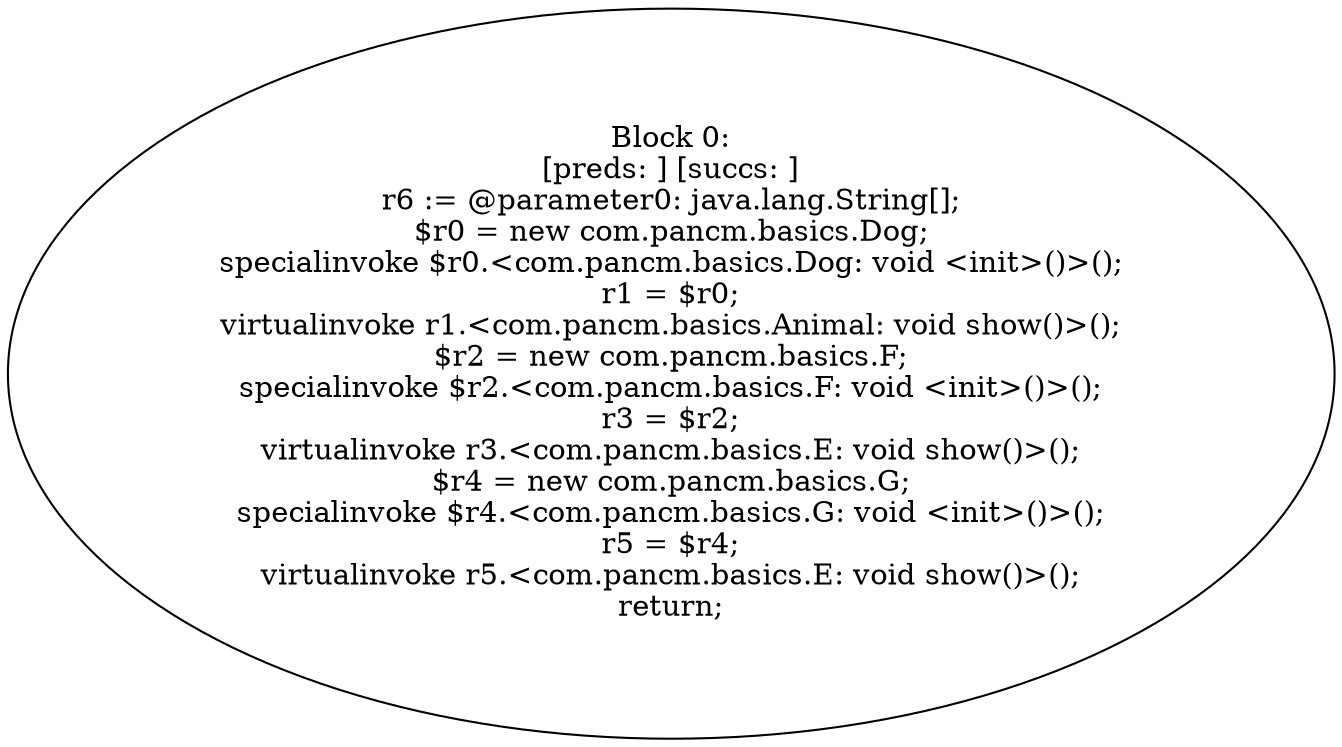 digraph "unitGraph" {
    "Block 0:
[preds: ] [succs: ]
r6 := @parameter0: java.lang.String[];
$r0 = new com.pancm.basics.Dog;
specialinvoke $r0.<com.pancm.basics.Dog: void <init>()>();
r1 = $r0;
virtualinvoke r1.<com.pancm.basics.Animal: void show()>();
$r2 = new com.pancm.basics.F;
specialinvoke $r2.<com.pancm.basics.F: void <init>()>();
r3 = $r2;
virtualinvoke r3.<com.pancm.basics.E: void show()>();
$r4 = new com.pancm.basics.G;
specialinvoke $r4.<com.pancm.basics.G: void <init>()>();
r5 = $r4;
virtualinvoke r5.<com.pancm.basics.E: void show()>();
return;
"
}
